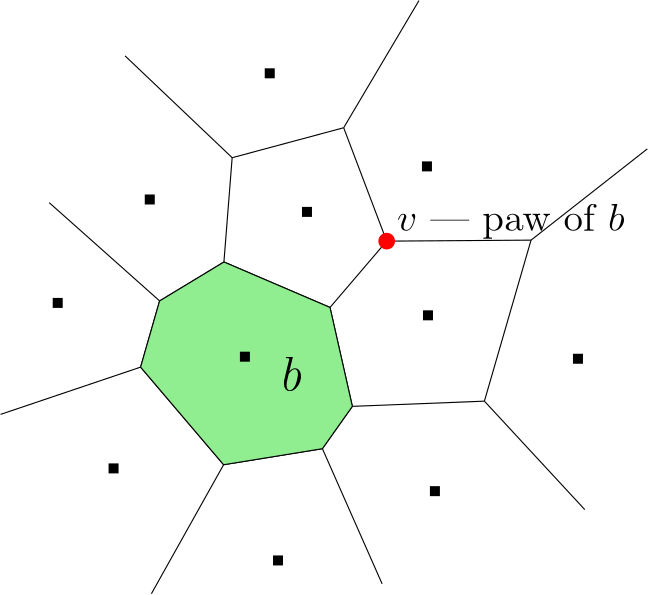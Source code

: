 <?xml version="1.0"?>
<!DOCTYPE ipe SYSTEM "ipe.dtd">
<ipe version="70212" creator="Ipe 7.2.12">
<info created="D:20190830215643" modified="D:20191219204207"/>
<ipestyle name="basic">
<symbol name="arrow/arc(spx)">
<path stroke="sym-stroke" fill="sym-stroke" pen="sym-pen">
0 0 m
-1 0.333 l
-1 -0.333 l
h
</path>
</symbol>
<symbol name="arrow/farc(spx)">
<path stroke="sym-stroke" fill="white" pen="sym-pen">
0 0 m
-1 0.333 l
-1 -0.333 l
h
</path>
</symbol>
<symbol name="arrow/ptarc(spx)">
<path stroke="sym-stroke" fill="sym-stroke" pen="sym-pen">
0 0 m
-1 0.333 l
-0.8 0 l
-1 -0.333 l
h
</path>
</symbol>
<symbol name="arrow/fptarc(spx)">
<path stroke="sym-stroke" fill="white" pen="sym-pen">
0 0 m
-1 0.333 l
-0.8 0 l
-1 -0.333 l
h
</path>
</symbol>
<symbol name="mark/circle(sx)" transformations="translations">
<path fill="sym-stroke">
0.6 0 0 0.6 0 0 e
0.4 0 0 0.4 0 0 e
</path>
</symbol>
<symbol name="mark/disk(sx)" transformations="translations">
<path fill="sym-stroke">
0.6 0 0 0.6 0 0 e
</path>
</symbol>
<symbol name="mark/fdisk(sfx)" transformations="translations">
<group>
<path fill="sym-fill">
0.5 0 0 0.5 0 0 e
</path>
<path fill="sym-stroke" fillrule="eofill">
0.6 0 0 0.6 0 0 e
0.4 0 0 0.4 0 0 e
</path>
</group>
</symbol>
<symbol name="mark/box(sx)" transformations="translations">
<path fill="sym-stroke" fillrule="eofill">
-0.6 -0.6 m
0.6 -0.6 l
0.6 0.6 l
-0.6 0.6 l
h
-0.4 -0.4 m
0.4 -0.4 l
0.4 0.4 l
-0.4 0.4 l
h
</path>
</symbol>
<symbol name="mark/square(sx)" transformations="translations">
<path fill="sym-stroke">
-0.6 -0.6 m
0.6 -0.6 l
0.6 0.6 l
-0.6 0.6 l
h
</path>
</symbol>
<symbol name="mark/fsquare(sfx)" transformations="translations">
<group>
<path fill="sym-fill">
-0.5 -0.5 m
0.5 -0.5 l
0.5 0.5 l
-0.5 0.5 l
h
</path>
<path fill="sym-stroke" fillrule="eofill">
-0.6 -0.6 m
0.6 -0.6 l
0.6 0.6 l
-0.6 0.6 l
h
-0.4 -0.4 m
0.4 -0.4 l
0.4 0.4 l
-0.4 0.4 l
h
</path>
</group>
</symbol>
<symbol name="mark/cross(sx)" transformations="translations">
<group>
<path fill="sym-stroke">
-0.43 -0.57 m
0.57 0.43 l
0.43 0.57 l
-0.57 -0.43 l
h
</path>
<path fill="sym-stroke">
-0.43 0.57 m
0.57 -0.43 l
0.43 -0.57 l
-0.57 0.43 l
h
</path>
</group>
</symbol>
<symbol name="arrow/fnormal(spx)">
<path stroke="sym-stroke" fill="white" pen="sym-pen">
0 0 m
-1 0.333 l
-1 -0.333 l
h
</path>
</symbol>
<symbol name="arrow/pointed(spx)">
<path stroke="sym-stroke" fill="sym-stroke" pen="sym-pen">
0 0 m
-1 0.333 l
-0.8 0 l
-1 -0.333 l
h
</path>
</symbol>
<symbol name="arrow/fpointed(spx)">
<path stroke="sym-stroke" fill="white" pen="sym-pen">
0 0 m
-1 0.333 l
-0.8 0 l
-1 -0.333 l
h
</path>
</symbol>
<symbol name="arrow/linear(spx)">
<path stroke="sym-stroke" pen="sym-pen">
-1 0.333 m
0 0 l
-1 -0.333 l
</path>
</symbol>
<symbol name="arrow/fdouble(spx)">
<path stroke="sym-stroke" fill="white" pen="sym-pen">
0 0 m
-1 0.333 l
-1 -0.333 l
h
-1 0 m
-2 0.333 l
-2 -0.333 l
h
</path>
</symbol>
<symbol name="arrow/double(spx)">
<path stroke="sym-stroke" fill="sym-stroke" pen="sym-pen">
0 0 m
-1 0.333 l
-1 -0.333 l
h
-1 0 m
-2 0.333 l
-2 -0.333 l
h
</path>
</symbol>
<pen name="heavier" value="0.8"/>
<pen name="fat" value="1.2"/>
<pen name="ultrafat" value="2"/>
<symbolsize name="large" value="5"/>
<symbolsize name="small" value="2"/>
<symbolsize name="tiny" value="1.1"/>
<arrowsize name="large" value="10"/>
<arrowsize name="small" value="5"/>
<arrowsize name="tiny" value="3"/>
<color name="red" value="1 0 0"/>
<color name="green" value="0 1 0"/>
<color name="blue" value="0 0 1"/>
<color name="yellow" value="1 1 0"/>
<color name="orange" value="1 0.647 0"/>
<color name="gold" value="1 0.843 0"/>
<color name="purple" value="0.627 0.125 0.941"/>
<color name="gray" value="0.745"/>
<color name="brown" value="0.647 0.165 0.165"/>
<color name="navy" value="0 0 0.502"/>
<color name="pink" value="1 0.753 0.796"/>
<color name="seagreen" value="0.18 0.545 0.341"/>
<color name="turquoise" value="0.251 0.878 0.816"/>
<color name="violet" value="0.933 0.51 0.933"/>
<color name="darkblue" value="0 0 0.545"/>
<color name="darkcyan" value="0 0.545 0.545"/>
<color name="darkgray" value="0.663"/>
<color name="darkgreen" value="0 0.392 0"/>
<color name="darkmagenta" value="0.545 0 0.545"/>
<color name="darkorange" value="1 0.549 0"/>
<color name="darkred" value="0.545 0 0"/>
<color name="lightblue" value="0.678 0.847 0.902"/>
<color name="lightcyan" value="0.878 1 1"/>
<color name="lightgray" value="0.827"/>
<color name="lightgreen" value="0.565 0.933 0.565"/>
<color name="lightyellow" value="1 1 0.878"/>
<dashstyle name="dashed" value="[4] 0"/>
<dashstyle name="dotted" value="[1 3] 0"/>
<dashstyle name="dash dotted" value="[4 2 1 2] 0"/>
<dashstyle name="dash dot dotted" value="[4 2 1 2 1 2] 0"/>
<textsize name="large" value="\large"/>
<textsize name="small" value="\small"/>
<textsize name="tiny" value="\tiny"/>
<textsize name="Large" value="\Large"/>
<textsize name="LARGE" value="\LARGE"/>
<textsize name="huge" value="\huge"/>
<textsize name="Huge" value="\Huge"/>
<textsize name="footnote" value="\footnotesize"/>
<textstyle name="center" begin="\begin{center}" end="\end{center}"/>
<textstyle name="itemize" begin="\begin{itemize}" end="\end{itemize}"/>
<textstyle name="item" begin="\begin{itemize}\item{}" end="\end{itemize}"/>
<gridsize name="4 pts" value="4"/>
<gridsize name="8 pts (~3 mm)" value="8"/>
<gridsize name="16 pts (~6 mm)" value="16"/>
<gridsize name="32 pts (~12 mm)" value="32"/>
<gridsize name="10 pts (~3.5 mm)" value="10"/>
<gridsize name="20 pts (~7 mm)" value="20"/>
<gridsize name="14 pts (~5 mm)" value="14"/>
<gridsize name="28 pts (~10 mm)" value="28"/>
<gridsize name="56 pts (~20 mm)" value="56"/>
<anglesize name="90 deg" value="90"/>
<anglesize name="60 deg" value="60"/>
<anglesize name="45 deg" value="45"/>
<anglesize name="30 deg" value="30"/>
<anglesize name="22.5 deg" value="22.5"/>
<opacity name="10%" value="0.1"/>
<opacity name="30%" value="0.3"/>
<opacity name="50%" value="0.5"/>
<opacity name="75%" value="0.75"/>
<tiling name="falling" angle="-60" step="4" width="1"/>
<tiling name="rising" angle="30" step="4" width="1"/>
</ipestyle>
<page>
<layer name="sites"/>
<layer name="cell"/>
<layer name="diagramLines"/>
<layer name="paw"/>
<view layers="sites cell diagramLines paw" active="cell"/>
<use layer="sites" matrix="0.532093 0 0 0.532093 137.893 79.5878" name="mark/square(sx)" pos="130.89 489.232" size="normal" stroke="black"/>
<use matrix="0.532093 0 0 0.532093 137.893 79.5878" name="mark/square(sx)" pos="193.17 559.208" size="normal" stroke="black"/>
<use matrix="0.532093 0 0 0.532093 137.893 79.5878" name="mark/square(sx)" pos="299.534 550.811" size="normal" stroke="black"/>
<use matrix="0.532093 0 0 0.532093 137.893 79.5878" name="mark/square(sx)" pos="381.407 480.834" size="normal" stroke="black"/>
<use matrix="0.532093 0 0 0.532093 141.503 59.4815" name="mark/square(sx)" pos="379.307 399.661" size="normal" stroke="black"/>
<use matrix="0.532093 0 0 0.532093 135.286 66.9282" name="mark/square(sx)" pos="284.839 338.782" size="normal" stroke="black"/>
<use matrix="0.532093 0 0 0.532093 140.871 72.141" name="mark/square(sx)" pos="163.08 391.264" size="normal" stroke="black"/>
<use matrix="0.532093 0 0 0.532093 137.893 79.5878" name="mark/square(sx)" pos="380.707 581.601" size="normal" stroke="black"/>
<use matrix="0.532093 0 0 0.532093 145.339 82.9389" name="mark/square(sx)" pos="260.347 638.282" size="normal" stroke="black"/>
<use matrix="0.532093 0 0 0.532093 137.893 79.5878" name="mark/square(sx)" pos="482.873 451.444" size="normal" stroke="black"/>
<group layer="diagramLines" matrix="0.532093 0 0 0.532093 137.893 79.5878">
<path stroke="black">
186.969 445.8 m
199.832 490.576 l
</path>
<path stroke="black">
186.969 445.8 m
92.2195 413.822 l
</path>
<path stroke="black">
186.969 445.8 m
243.132 379.756 l
</path>
<path stroke="black">
243.132 379.756 m
309.969 390.613 l
</path>
<path stroke="black">
243.132 379.756 m
194.288 292.496 l
</path>
<path stroke="black">
199.832 490.576 m
125.133 557.058 l
</path>
<path stroke="black">
199.832 490.576 m
243.344 516.912 l
</path>
<path stroke="black">
309.969 390.613 m
350.371 299.138 l
</path>
<path stroke="black">
309.969 390.613 m
330.233 419.246 l
</path>
<path stroke="black">
243.344 516.912 m
315.113 486.154 l
</path>
<path stroke="black">
243.344 516.912 m
248.915 587.48 l
</path>
<path stroke="black">
248.915 587.48 m
176.445 656.386 l
</path>
<path stroke="black">
248.915 587.48 m
324.363 607.75 l
</path>
<path stroke="black">
324.363 607.75 m
375.312 693.797 l
</path>
<path stroke="black">
324.363 607.75 m
353.465 531.026 l
</path>
<path stroke="black">
330.233 419.246 m
315.113 486.154 l
</path>
<path stroke="black">
330.233 419.246 m
419.576 422.765 l
</path>
<path stroke="black">
315.113 486.154 m
353.465 531.026 l
</path>
<path stroke="black">
419.576 422.765 m
487.5 349.373 l
</path>
<path stroke="black">
419.576 422.765 m
451.131 531.704 l
</path>
<path stroke="black">
451.131 531.704 m
529.792 593.449 l
</path>
<path stroke="black">
451.131 531.704 m
353.465 531.026 l
</path>
</group>
<use layer="sites" matrix="0.532093 0 0 0.532093 137.893 79.5878" name="mark/square(sx)" pos="257.548 452.844" size="normal" stroke="black"/>
<path layer="cell" matrix="0.532093 0 0 0.532093 137.893 79.5878" stroke="black" fill="lightgreen">
243.344 516.912 m
315.113 486.154 l
330.233 419.246 l
309.969 390.613 l
243.132 379.756 l
186.969 445.8 l
199.832 490.576 l
h
</path>
<use layer="sites" matrix="0.532093 0 0 0.532093 137.893 79.5878" name="mark/square(sx)" pos="257.548 452.844" size="normal" stroke="black"/>
<use layer="paw" matrix="0.532093 0 0 0.532093 137.893 79.5878" name="mark/disk(sx)" pos="353.465 531.026" size="large" stroke="red"/>
<text layer="cell" matrix="0.532093 0 0 0.532093 143.427 83.5894" transformations="translations" pos="272.023 422.574" stroke="black" type="label" width="7.167" height="11.955" depth="0" valign="baseline" size="LARGE" style="math">b</text>
<text layer="paw" matrix="1 0 0 1 -0.77576 12.6497" transformations="translations" pos="330.471 353.24" stroke="black" type="label" width="81.953" height="9.962" depth="2.79" valign="baseline" size="Large">$v$ --- paw of $b$</text>
</page>
</ipe>
